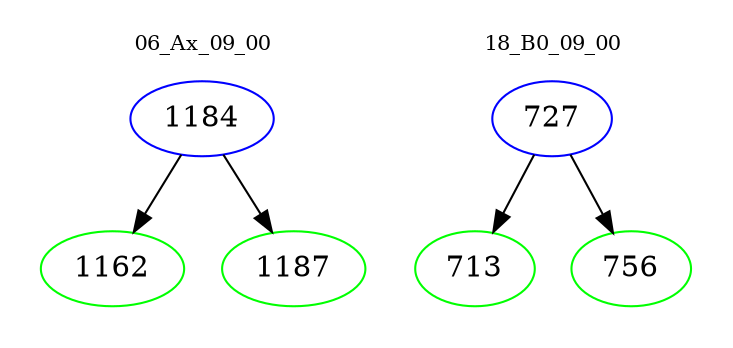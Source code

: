 digraph{
subgraph cluster_0 {
color = white
label = "06_Ax_09_00";
fontsize=10;
T0_1184 [label="1184", color="blue"]
T0_1184 -> T0_1162 [color="black"]
T0_1162 [label="1162", color="green"]
T0_1184 -> T0_1187 [color="black"]
T0_1187 [label="1187", color="green"]
}
subgraph cluster_1 {
color = white
label = "18_B0_09_00";
fontsize=10;
T1_727 [label="727", color="blue"]
T1_727 -> T1_713 [color="black"]
T1_713 [label="713", color="green"]
T1_727 -> T1_756 [color="black"]
T1_756 [label="756", color="green"]
}
}
